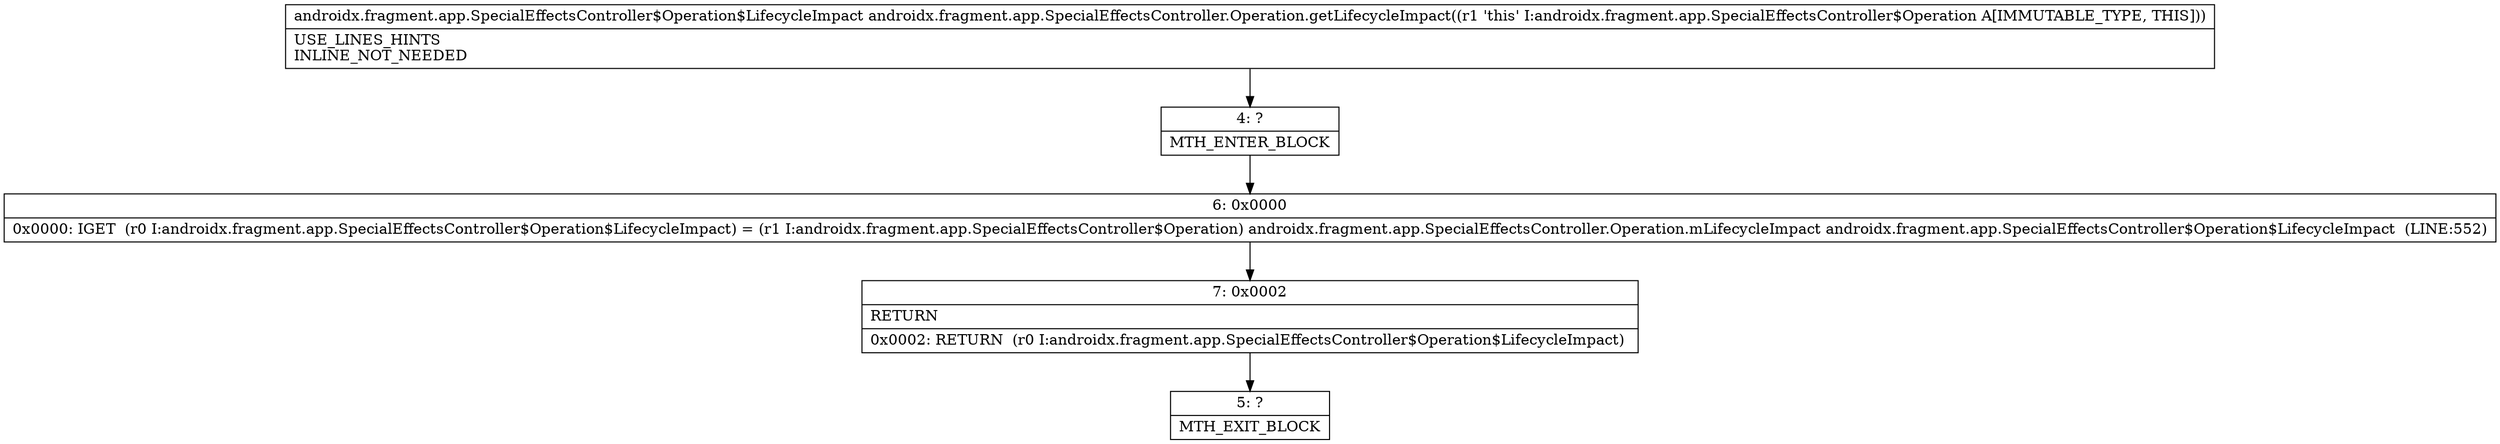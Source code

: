 digraph "CFG forandroidx.fragment.app.SpecialEffectsController.Operation.getLifecycleImpact()Landroidx\/fragment\/app\/SpecialEffectsController$Operation$LifecycleImpact;" {
Node_4 [shape=record,label="{4\:\ ?|MTH_ENTER_BLOCK\l}"];
Node_6 [shape=record,label="{6\:\ 0x0000|0x0000: IGET  (r0 I:androidx.fragment.app.SpecialEffectsController$Operation$LifecycleImpact) = (r1 I:androidx.fragment.app.SpecialEffectsController$Operation) androidx.fragment.app.SpecialEffectsController.Operation.mLifecycleImpact androidx.fragment.app.SpecialEffectsController$Operation$LifecycleImpact  (LINE:552)\l}"];
Node_7 [shape=record,label="{7\:\ 0x0002|RETURN\l|0x0002: RETURN  (r0 I:androidx.fragment.app.SpecialEffectsController$Operation$LifecycleImpact) \l}"];
Node_5 [shape=record,label="{5\:\ ?|MTH_EXIT_BLOCK\l}"];
MethodNode[shape=record,label="{androidx.fragment.app.SpecialEffectsController$Operation$LifecycleImpact androidx.fragment.app.SpecialEffectsController.Operation.getLifecycleImpact((r1 'this' I:androidx.fragment.app.SpecialEffectsController$Operation A[IMMUTABLE_TYPE, THIS]))  | USE_LINES_HINTS\lINLINE_NOT_NEEDED\l}"];
MethodNode -> Node_4;Node_4 -> Node_6;
Node_6 -> Node_7;
Node_7 -> Node_5;
}

